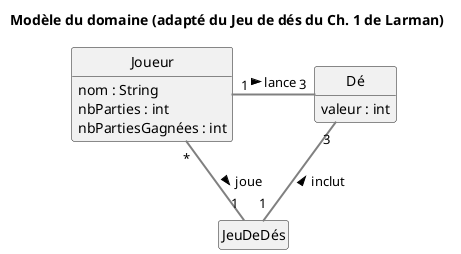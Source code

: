 @startuml MDD

skinparam style strictuml
skinparam ArrowThickness 2
skinparam ArrowColor #gray
hide empty members

title Modèle du domaine (adapté du Jeu de dés du Ch. 1 de Larman)

class Joueur {
  nom : String
  nbParties : int
  nbPartiesGagnées : int
}

class Dé {
  valeur : int
}

class JeuDeDés
' associations

Joueur "*" -down- "1" JeuDeDés : joue >
Joueur "1" -right- "3" Dé : lance >
JeuDeDés "1" -up- "3" Dé : inclut >

@enduml